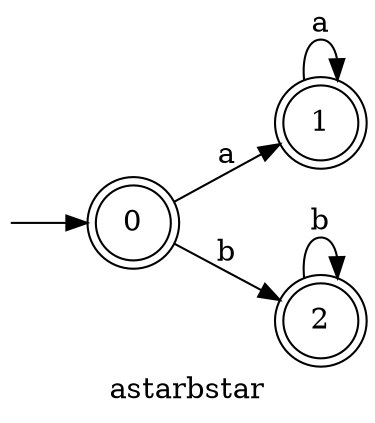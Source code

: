 digraph finite_state_machine {
  rankdir=LR;  
  size="8,5"  label="astarbstar"  node [shape = doublecircle]; "0" "1" "2";
  node [shape = circle];
  __I__ [label="", style=invis, width=0]
  __I__ -> "0"
  "0" -> "1" [label = a];
  "0" -> "2" [label = b];
  "1" -> "1" [label = a];
  "2" -> "2" [label = b];
}
